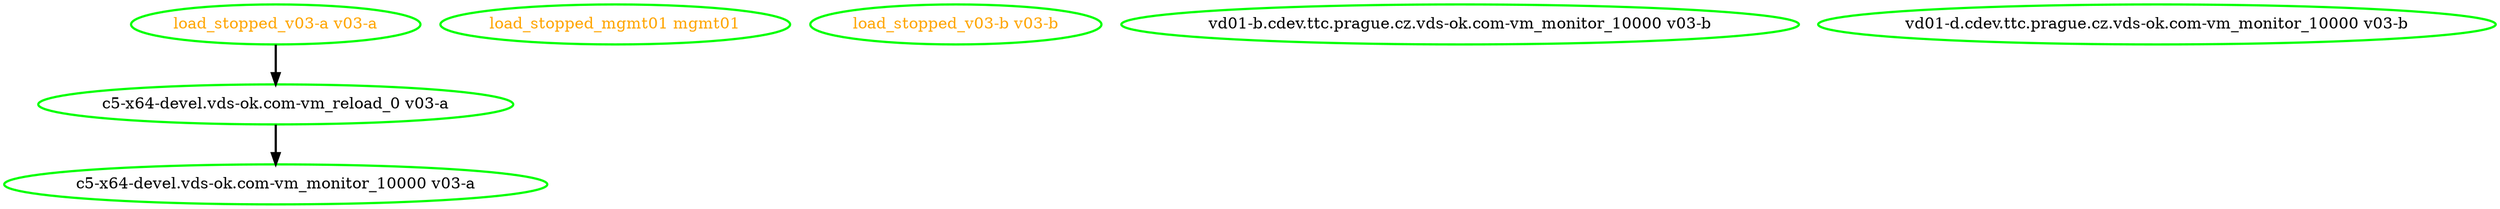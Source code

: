 digraph "g" {
"c5-x64-devel.vds-ok.com-vm_monitor_10000 v03-a" [ style=bold color="green" fontcolor="black"]
"c5-x64-devel.vds-ok.com-vm_reload_0 v03-a" -> "c5-x64-devel.vds-ok.com-vm_monitor_10000 v03-a" [ style = bold]
"c5-x64-devel.vds-ok.com-vm_reload_0 v03-a" [ style=bold color="green" fontcolor="black"]
"load_stopped_mgmt01 mgmt01" [ style=bold color="green" fontcolor="orange"]
"load_stopped_v03-a v03-a" -> "c5-x64-devel.vds-ok.com-vm_reload_0 v03-a" [ style = bold]
"load_stopped_v03-a v03-a" [ style=bold color="green" fontcolor="orange"]
"load_stopped_v03-b v03-b" [ style=bold color="green" fontcolor="orange"]
"vd01-b.cdev.ttc.prague.cz.vds-ok.com-vm_monitor_10000 v03-b" [ style=bold color="green" fontcolor="black"]
"vd01-d.cdev.ttc.prague.cz.vds-ok.com-vm_monitor_10000 v03-b" [ style=bold color="green" fontcolor="black"]
}
